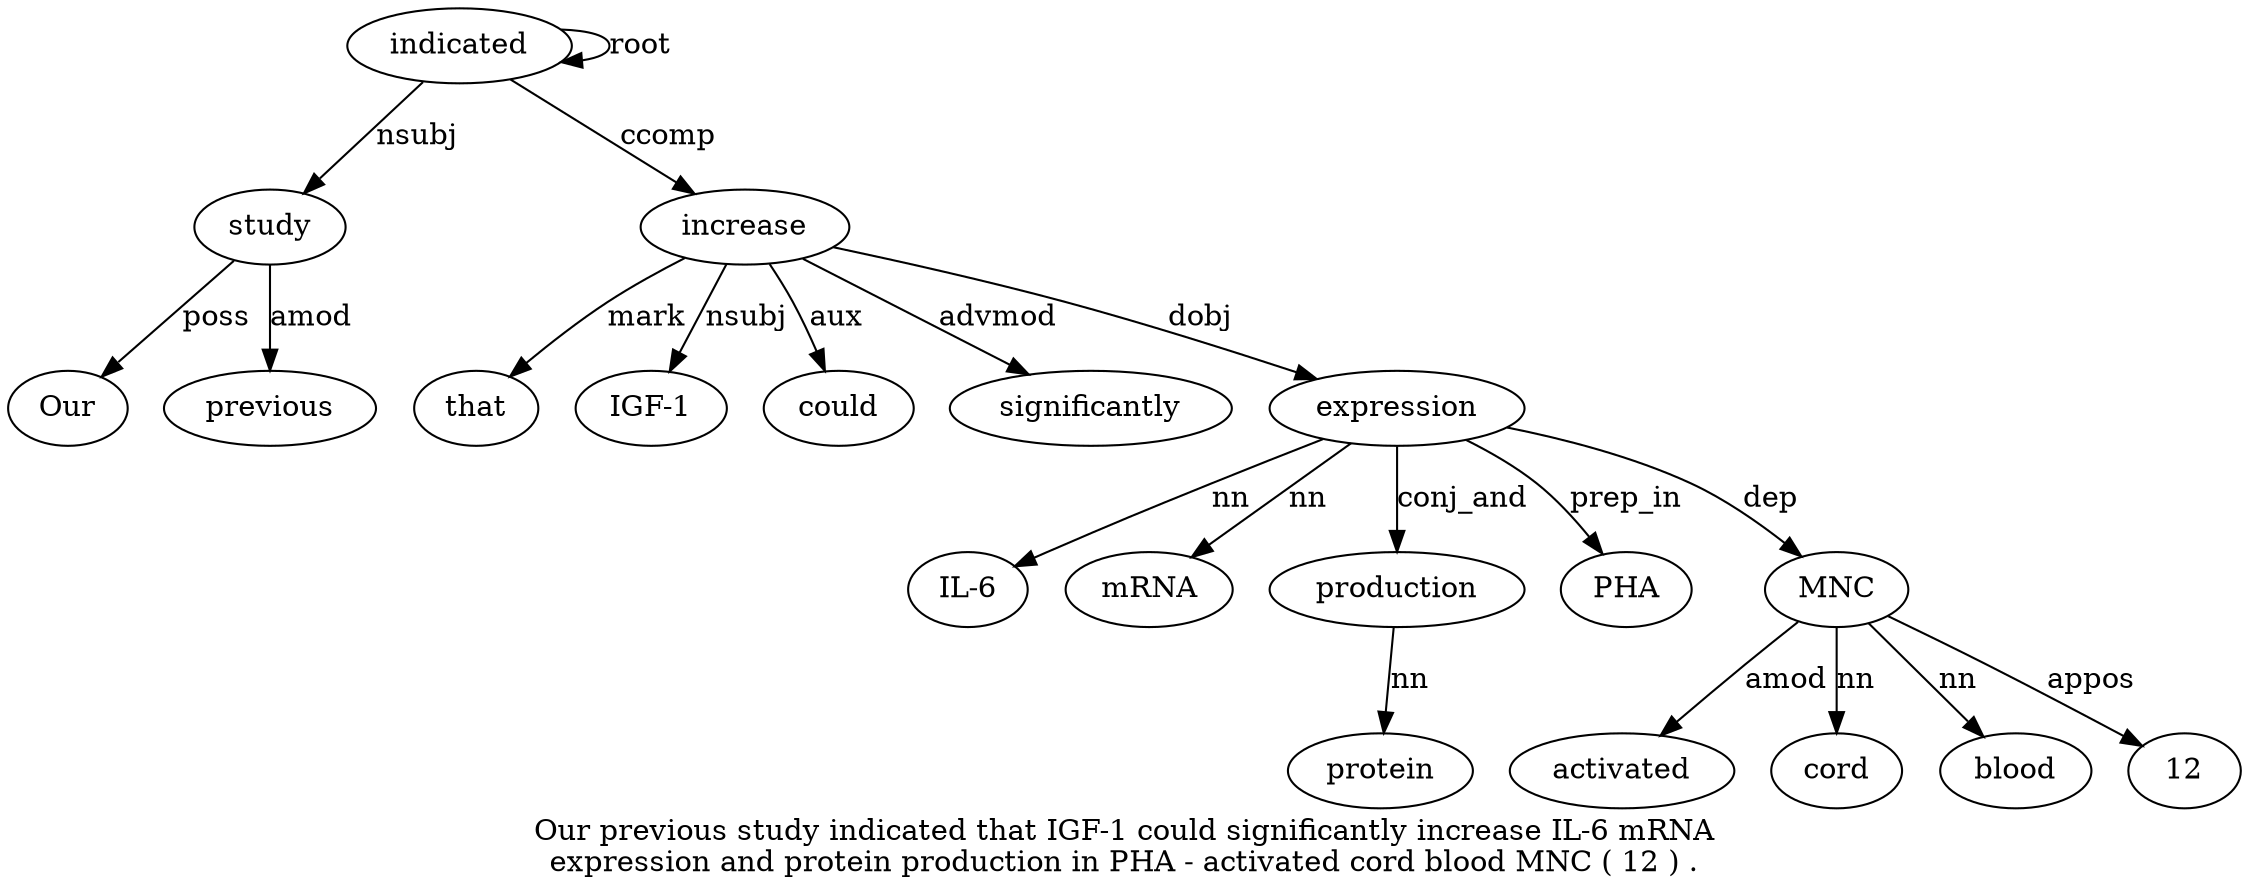 digraph "Our previous study indicated that IGF-1 could significantly increase IL-6 mRNA expression and protein production in PHA - activated cord blood MNC ( 12 ) ." {
label="Our previous study indicated that IGF-1 could significantly increase IL-6 mRNA
expression and protein production in PHA - activated cord blood MNC ( 12 ) .";
study3 [style=filled, fillcolor=white, label=study];
Our1 [style=filled, fillcolor=white, label=Our];
study3 -> Our1  [label=poss];
previous2 [style=filled, fillcolor=white, label=previous];
study3 -> previous2  [label=amod];
indicated4 [style=filled, fillcolor=white, label=indicated];
indicated4 -> study3  [label=nsubj];
indicated4 -> indicated4  [label=root];
increase9 [style=filled, fillcolor=white, label=increase];
that5 [style=filled, fillcolor=white, label=that];
increase9 -> that5  [label=mark];
"IGF-16" [style=filled, fillcolor=white, label="IGF-1"];
increase9 -> "IGF-16"  [label=nsubj];
could7 [style=filled, fillcolor=white, label=could];
increase9 -> could7  [label=aux];
significantly8 [style=filled, fillcolor=white, label=significantly];
increase9 -> significantly8  [label=advmod];
indicated4 -> increase9  [label=ccomp];
expression12 [style=filled, fillcolor=white, label=expression];
"IL-610" [style=filled, fillcolor=white, label="IL-6"];
expression12 -> "IL-610"  [label=nn];
mRNA11 [style=filled, fillcolor=white, label=mRNA];
expression12 -> mRNA11  [label=nn];
increase9 -> expression12  [label=dobj];
production15 [style=filled, fillcolor=white, label=production];
protein14 [style=filled, fillcolor=white, label=protein];
production15 -> protein14  [label=nn];
expression12 -> production15  [label=conj_and];
PHA17 [style=filled, fillcolor=white, label=PHA];
expression12 -> PHA17  [label=prep_in];
MNC22 [style=filled, fillcolor=white, label=MNC];
activated19 [style=filled, fillcolor=white, label=activated];
MNC22 -> activated19  [label=amod];
cord20 [style=filled, fillcolor=white, label=cord];
MNC22 -> cord20  [label=nn];
blood21 [style=filled, fillcolor=white, label=blood];
MNC22 -> blood21  [label=nn];
expression12 -> MNC22  [label=dep];
1224 [style=filled, fillcolor=white, label=12];
MNC22 -> 1224  [label=appos];
}
